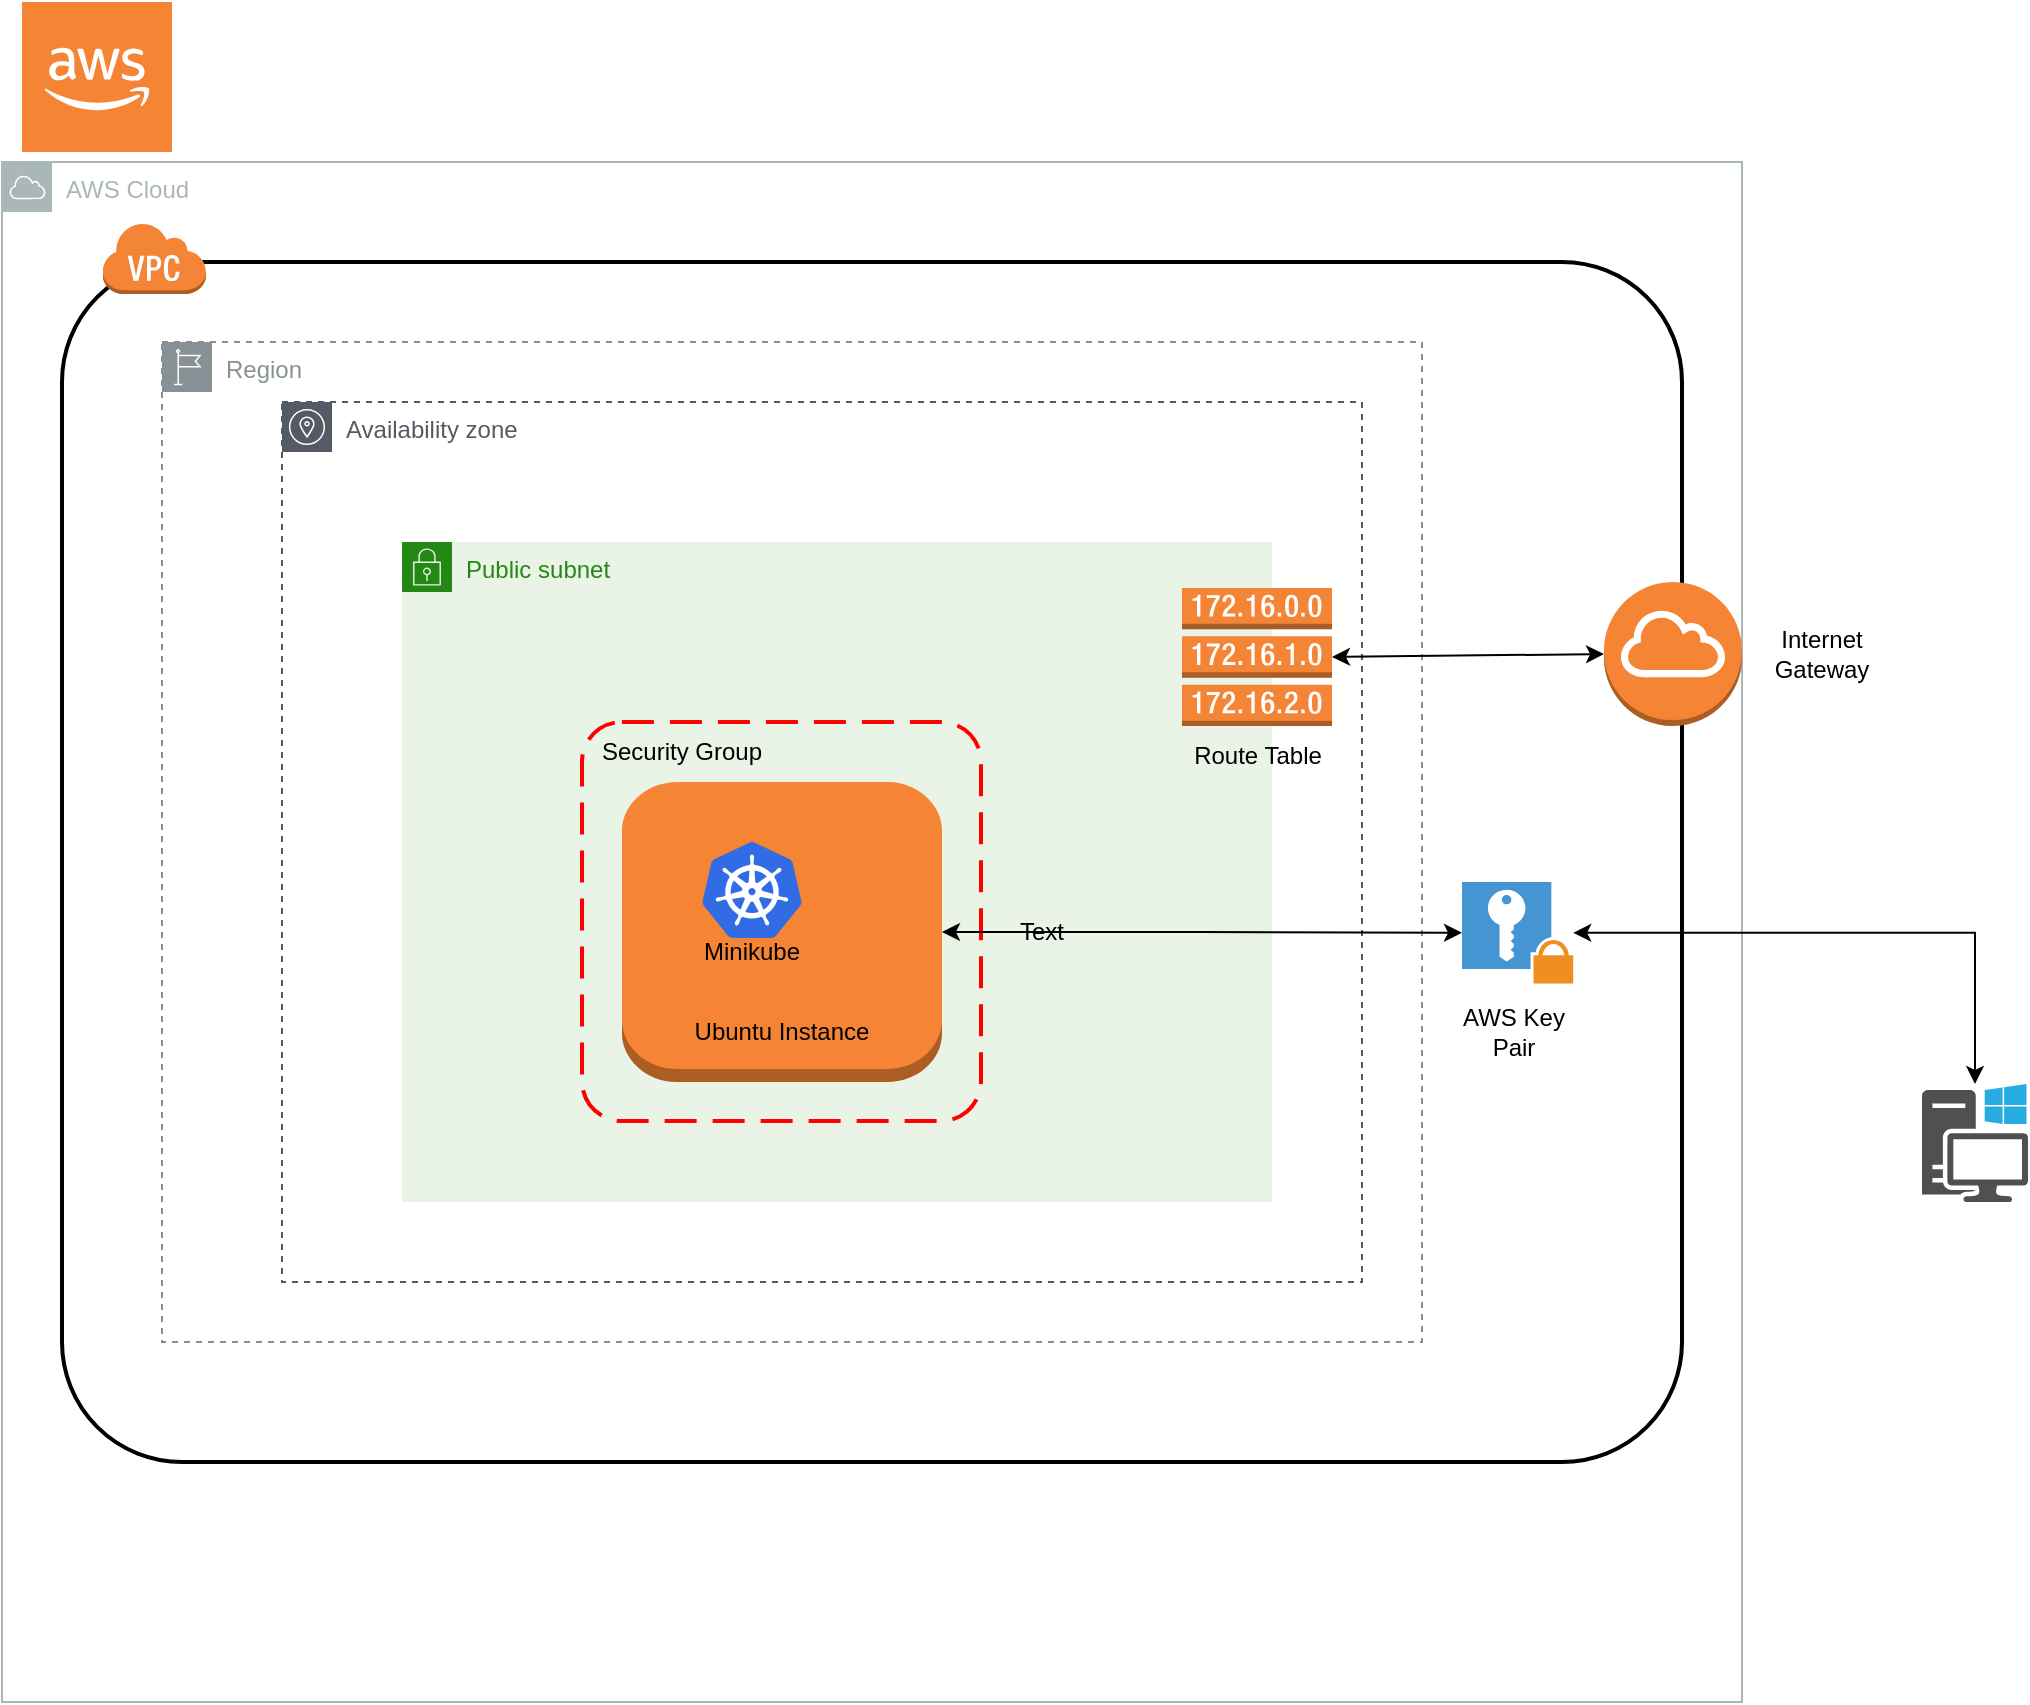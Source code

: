 <mxfile version="16.2.7" type="github">
  <diagram name="Page-1" id="aaaa8250-4180-3840-79b5-4cada1eebb92">
    <mxGraphModel dx="2041" dy="558" grid="1" gridSize="10" guides="1" tooltips="1" connect="1" arrows="1" fold="1" page="1" pageScale="1" pageWidth="850" pageHeight="1100" background="none" math="0" shadow="0">
      <root>
        <mxCell id="0" />
        <mxCell id="1" parent="0" />
        <mxCell id="dqWqQSTBU6OKt4y5Ka5Y-14" value="AWS Cloud" style="sketch=0;outlineConnect=0;gradientColor=none;html=1;whiteSpace=wrap;fontSize=12;fontStyle=0;shape=mxgraph.aws4.group;grIcon=mxgraph.aws4.group_aws_cloud;strokeColor=#AAB7B8;fillColor=none;verticalAlign=top;align=left;spacingLeft=30;fontColor=#AAB7B8;dashed=0;" vertex="1" parent="1">
          <mxGeometry x="-800" y="110" width="870" height="770" as="geometry" />
        </mxCell>
        <mxCell id="dqWqQSTBU6OKt4y5Ka5Y-11" value="" style="rounded=1;arcSize=10;dashed=0;fillColor=none;gradientColor=none;strokeWidth=2;" vertex="1" parent="1">
          <mxGeometry x="-770" y="160" width="810" height="600" as="geometry" />
        </mxCell>
        <mxCell id="dqWqQSTBU6OKt4y5Ka5Y-15" value="Region" style="sketch=0;outlineConnect=0;gradientColor=none;html=1;whiteSpace=wrap;fontSize=12;fontStyle=0;shape=mxgraph.aws4.group;grIcon=mxgraph.aws4.group_region;strokeColor=#879196;fillColor=none;verticalAlign=top;align=left;spacingLeft=30;fontColor=#879196;dashed=1;" vertex="1" parent="1">
          <mxGeometry x="-720" y="200" width="630" height="500" as="geometry" />
        </mxCell>
        <mxCell id="dqWqQSTBU6OKt4y5Ka5Y-8" value="Availability zone" style="sketch=0;outlineConnect=0;gradientColor=none;html=1;whiteSpace=wrap;fontSize=12;fontStyle=0;shape=mxgraph.aws4.group;grIcon=mxgraph.aws4.group_availability_zone;strokeColor=#545B64;fillColor=none;verticalAlign=top;align=left;spacingLeft=30;fontColor=#545B64;dashed=1;" vertex="1" parent="1">
          <mxGeometry x="-660" y="230" width="540" height="440" as="geometry" />
        </mxCell>
        <mxCell id="dqWqQSTBU6OKt4y5Ka5Y-9" value="Public subnet" style="points=[[0,0],[0.25,0],[0.5,0],[0.75,0],[1,0],[1,0.25],[1,0.5],[1,0.75],[1,1],[0.75,1],[0.5,1],[0.25,1],[0,1],[0,0.75],[0,0.5],[0,0.25]];outlineConnect=0;gradientColor=none;html=1;whiteSpace=wrap;fontSize=12;fontStyle=0;container=1;pointerEvents=0;collapsible=0;recursiveResize=0;shape=mxgraph.aws4.group;grIcon=mxgraph.aws4.group_security_group;grStroke=0;strokeColor=#248814;fillColor=#E9F3E6;verticalAlign=top;align=left;spacingLeft=30;fontColor=#248814;dashed=0;" vertex="1" parent="1">
          <mxGeometry x="-600" y="300" width="435" height="330" as="geometry" />
        </mxCell>
        <mxCell id="dqWqQSTBU6OKt4y5Ka5Y-19" value="" style="rounded=1;arcSize=10;dashed=1;strokeColor=#ff0000;fillColor=none;gradientColor=none;dashPattern=8 4;strokeWidth=2;" vertex="1" parent="dqWqQSTBU6OKt4y5Ka5Y-9">
          <mxGeometry x="90" y="90" width="199.5" height="199.5" as="geometry" />
        </mxCell>
        <mxCell id="dqWqQSTBU6OKt4y5Ka5Y-22" value="Security Group" style="text;html=1;strokeColor=none;fillColor=none;align=center;verticalAlign=middle;whiteSpace=wrap;rounded=0;" vertex="1" parent="dqWqQSTBU6OKt4y5Ka5Y-9">
          <mxGeometry x="90" y="90" width="100" height="30" as="geometry" />
        </mxCell>
        <mxCell id="dqWqQSTBU6OKt4y5Ka5Y-23" value="" style="outlineConnect=0;dashed=0;verticalLabelPosition=bottom;verticalAlign=top;align=center;html=1;shape=mxgraph.aws3.instance;fillColor=#F58534;gradientColor=none;" vertex="1" parent="dqWqQSTBU6OKt4y5Ka5Y-9">
          <mxGeometry x="110" y="120" width="160" height="150" as="geometry" />
        </mxCell>
        <mxCell id="dqWqQSTBU6OKt4y5Ka5Y-24" value="" style="shape=image;html=1;verticalAlign=top;verticalLabelPosition=bottom;labelBackgroundColor=#ffffff;imageAspect=0;aspect=fixed;image=https://cdn0.iconfinder.com/data/icons/font-awesome-brands-vol-2/512/ubuntu-128.png" vertex="1" parent="dqWqQSTBU6OKt4y5Ka5Y-9">
          <mxGeometry x="230" y="130" width="34" height="34" as="geometry" />
        </mxCell>
        <mxCell id="dqWqQSTBU6OKt4y5Ka5Y-25" value="Ubuntu Instance" style="text;html=1;strokeColor=none;fillColor=none;align=center;verticalAlign=middle;whiteSpace=wrap;rounded=0;" vertex="1" parent="dqWqQSTBU6OKt4y5Ka5Y-9">
          <mxGeometry x="129.75" y="230" width="120" height="30" as="geometry" />
        </mxCell>
        <mxCell id="dqWqQSTBU6OKt4y5Ka5Y-32" value="" style="sketch=0;aspect=fixed;html=1;points=[];align=center;image;fontSize=12;image=img/lib/mscae/Kubernetes.svg;" vertex="1" parent="dqWqQSTBU6OKt4y5Ka5Y-9">
          <mxGeometry x="150" y="150" width="50" height="48" as="geometry" />
        </mxCell>
        <mxCell id="dqWqQSTBU6OKt4y5Ka5Y-34" value="Minikube" style="text;html=1;strokeColor=none;fillColor=none;align=center;verticalAlign=middle;whiteSpace=wrap;rounded=0;" vertex="1" parent="dqWqQSTBU6OKt4y5Ka5Y-9">
          <mxGeometry x="145" y="190" width="60" height="30" as="geometry" />
        </mxCell>
        <mxCell id="dqWqQSTBU6OKt4y5Ka5Y-10" value="" style="outlineConnect=0;dashed=0;verticalLabelPosition=bottom;verticalAlign=top;align=center;html=1;shape=mxgraph.aws3.route_table;fillColor=#F58536;gradientColor=none;" vertex="1" parent="1">
          <mxGeometry x="-210" y="323" width="75" height="69" as="geometry" />
        </mxCell>
        <mxCell id="dqWqQSTBU6OKt4y5Ka5Y-12" value="" style="dashed=0;html=1;shape=mxgraph.aws3.virtual_private_cloud;fillColor=#F58536;gradientColor=none;dashed=0;" vertex="1" parent="1">
          <mxGeometry x="-750" y="140" width="52" height="36" as="geometry" />
        </mxCell>
        <mxCell id="dqWqQSTBU6OKt4y5Ka5Y-13" value="" style="outlineConnect=0;dashed=0;verticalLabelPosition=bottom;verticalAlign=top;align=center;html=1;shape=mxgraph.aws3.cloud_2;fillColor=#F58534;gradientColor=none;" vertex="1" parent="1">
          <mxGeometry x="-790" y="30" width="75" height="75" as="geometry" />
        </mxCell>
        <mxCell id="dqWqQSTBU6OKt4y5Ka5Y-16" value="" style="outlineConnect=0;dashed=0;verticalLabelPosition=bottom;verticalAlign=top;align=center;html=1;shape=mxgraph.aws3.internet_gateway;fillColor=#F58534;gradientColor=none;" vertex="1" parent="1">
          <mxGeometry x="1" y="320" width="69" height="72" as="geometry" />
        </mxCell>
        <mxCell id="dqWqQSTBU6OKt4y5Ka5Y-18" value="" style="endArrow=classic;startArrow=classic;html=1;rounded=0;entryX=0;entryY=0.5;entryDx=0;entryDy=0;entryPerimeter=0;exitX=1;exitY=0.5;exitDx=0;exitDy=0;exitPerimeter=0;" edge="1" parent="1" source="dqWqQSTBU6OKt4y5Ka5Y-10" target="dqWqQSTBU6OKt4y5Ka5Y-16">
          <mxGeometry width="50" height="50" relative="1" as="geometry">
            <mxPoint x="-280" y="296" as="sourcePoint" />
            <mxPoint x="-230" y="246" as="targetPoint" />
            <Array as="points" />
          </mxGeometry>
        </mxCell>
        <mxCell id="dqWqQSTBU6OKt4y5Ka5Y-28" style="endArrow=classic;startArrow=classic;edgeStyle=orthogonalEdgeStyle;rounded=0;orthogonalLoop=1;jettySize=auto;html=1;" edge="1" parent="1" source="dqWqQSTBU6OKt4y5Ka5Y-21" target="dqWqQSTBU6OKt4y5Ka5Y-27">
          <mxGeometry relative="1" as="geometry" />
        </mxCell>
        <mxCell id="dqWqQSTBU6OKt4y5Ka5Y-21" value="" style="shadow=0;dashed=0;html=1;strokeColor=none;fillColor=#4495D1;labelPosition=center;verticalLabelPosition=bottom;verticalAlign=top;align=center;outlineConnect=0;shape=mxgraph.veeam.2d.private_key;" vertex="1" parent="1">
          <mxGeometry x="-70" y="470" width="55.6" height="50.8" as="geometry" />
        </mxCell>
        <mxCell id="dqWqQSTBU6OKt4y5Ka5Y-26" style="endArrow=classic;startArrow=classic;edgeStyle=orthogonalEdgeStyle;rounded=0;orthogonalLoop=1;jettySize=auto;html=1;exitX=1;exitY=0.5;exitDx=0;exitDy=0;exitPerimeter=0;" edge="1" parent="1" source="dqWqQSTBU6OKt4y5Ka5Y-23" target="dqWqQSTBU6OKt4y5Ka5Y-21">
          <mxGeometry relative="1" as="geometry" />
        </mxCell>
        <mxCell id="dqWqQSTBU6OKt4y5Ka5Y-27" value="" style="sketch=0;pointerEvents=1;shadow=0;dashed=0;html=1;strokeColor=none;fillColor=#505050;labelPosition=center;verticalLabelPosition=bottom;verticalAlign=top;outlineConnect=0;align=center;shape=mxgraph.office.devices.workstation_pc;" vertex="1" parent="1">
          <mxGeometry x="160" y="571" width="53" height="59" as="geometry" />
        </mxCell>
        <mxCell id="dqWqQSTBU6OKt4y5Ka5Y-29" value="AWS Key Pair" style="text;html=1;strokeColor=none;fillColor=none;align=center;verticalAlign=middle;whiteSpace=wrap;rounded=0;" vertex="1" parent="1">
          <mxGeometry x="-74.4" y="530" width="60" height="30" as="geometry" />
        </mxCell>
        <mxCell id="dqWqQSTBU6OKt4y5Ka5Y-30" value="Route Table" style="text;html=1;strokeColor=none;fillColor=none;align=center;verticalAlign=middle;whiteSpace=wrap;rounded=0;" vertex="1" parent="1">
          <mxGeometry x="-217.5" y="392" width="90" height="30" as="geometry" />
        </mxCell>
        <mxCell id="dqWqQSTBU6OKt4y5Ka5Y-31" value="Internet Gateway" style="text;html=1;strokeColor=none;fillColor=none;align=center;verticalAlign=middle;whiteSpace=wrap;rounded=0;" vertex="1" parent="1">
          <mxGeometry x="80" y="341" width="60" height="30" as="geometry" />
        </mxCell>
        <mxCell id="dqWqQSTBU6OKt4y5Ka5Y-33" value="Text" style="text;html=1;strokeColor=none;fillColor=none;align=center;verticalAlign=middle;whiteSpace=wrap;rounded=0;" vertex="1" parent="1">
          <mxGeometry x="-310" y="480" width="60" height="30" as="geometry" />
        </mxCell>
      </root>
    </mxGraphModel>
  </diagram>
</mxfile>
